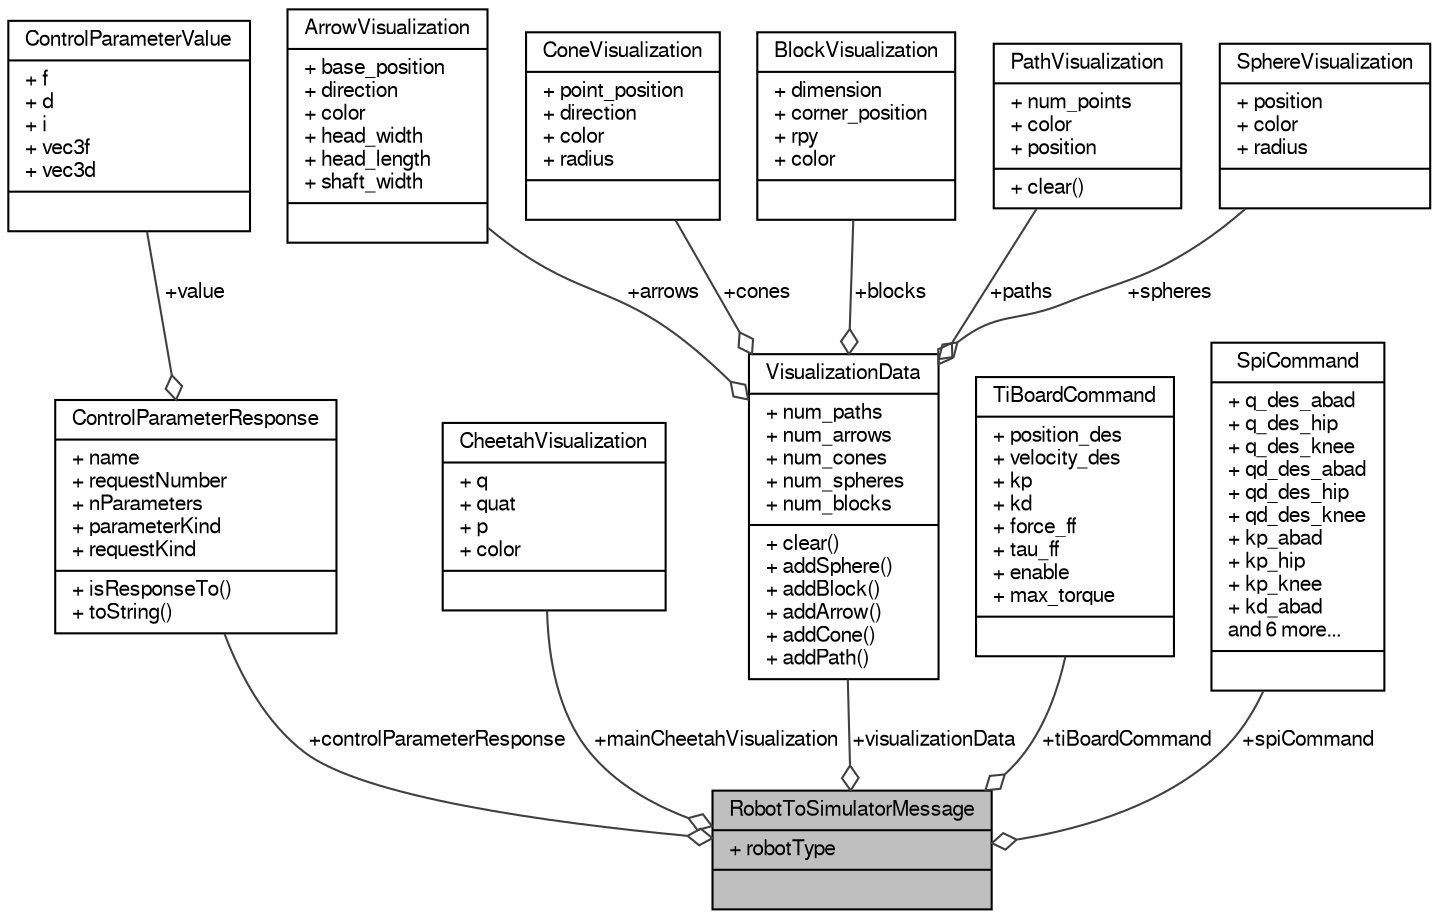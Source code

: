 digraph "RobotToSimulatorMessage"
{
  edge [fontname="FreeSans",fontsize="10",labelfontname="FreeSans",labelfontsize="10"];
  node [fontname="FreeSans",fontsize="10",shape=record];
  Node1 [label="{RobotToSimulatorMessage\n|+ robotType\l|}",height=0.2,width=0.4,color="black", fillcolor="grey75", style="filled", fontcolor="black"];
  Node2 -> Node1 [color="grey25",fontsize="10",style="solid",label=" +controlParameterResponse" ,arrowhead="odiamond",fontname="FreeSans"];
  Node2 [label="{ControlParameterResponse\n|+ name\l+ requestNumber\l+ nParameters\l+ parameterKind\l+ requestKind\l|+ isResponseTo()\l+ toString()\l}",height=0.2,width=0.4,color="black", fillcolor="white", style="filled",URL="$d4/d34/struct_control_parameter_response.html"];
  Node3 -> Node2 [color="grey25",fontsize="10",style="solid",label=" +value" ,arrowhead="odiamond",fontname="FreeSans"];
  Node3 [label="{ControlParameterValue\n|+ f\l+ d\l+ i\l+ vec3f\l+ vec3d\l|}",height=0.2,width=0.4,color="black", fillcolor="white", style="filled",URL="$df/df2/union_control_parameter_value.html"];
  Node4 -> Node1 [color="grey25",fontsize="10",style="solid",label=" +mainCheetahVisualization" ,arrowhead="odiamond",fontname="FreeSans"];
  Node4 [label="{CheetahVisualization\n|+ q\l+ quat\l+ p\l+ color\l|}",height=0.2,width=0.4,color="black", fillcolor="white", style="filled",URL="$d0/d6d/struct_cheetah_visualization.html"];
  Node5 -> Node1 [color="grey25",fontsize="10",style="solid",label=" +visualizationData" ,arrowhead="odiamond",fontname="FreeSans"];
  Node5 [label="{VisualizationData\n|+ num_paths\l+ num_arrows\l+ num_cones\l+ num_spheres\l+ num_blocks\l|+ clear()\l+ addSphere()\l+ addBlock()\l+ addArrow()\l+ addCone()\l+ addPath()\l}",height=0.2,width=0.4,color="black", fillcolor="white", style="filled",URL="$d3/d60/struct_visualization_data.html"];
  Node6 -> Node5 [color="grey25",fontsize="10",style="solid",label=" +arrows" ,arrowhead="odiamond",fontname="FreeSans"];
  Node6 [label="{ArrowVisualization\n|+ base_position\l+ direction\l+ color\l+ head_width\l+ head_length\l+ shaft_width\l|}",height=0.2,width=0.4,color="black", fillcolor="white", style="filled",URL="$d4/d7b/struct_arrow_visualization.html"];
  Node7 -> Node5 [color="grey25",fontsize="10",style="solid",label=" +cones" ,arrowhead="odiamond",fontname="FreeSans"];
  Node7 [label="{ConeVisualization\n|+ point_position\l+ direction\l+ color\l+ radius\l|}",height=0.2,width=0.4,color="black", fillcolor="white", style="filled",URL="$df/da6/struct_cone_visualization.html"];
  Node8 -> Node5 [color="grey25",fontsize="10",style="solid",label=" +blocks" ,arrowhead="odiamond",fontname="FreeSans"];
  Node8 [label="{BlockVisualization\n|+ dimension\l+ corner_position\l+ rpy\l+ color\l|}",height=0.2,width=0.4,color="black", fillcolor="white", style="filled",URL="$d5/d38/struct_block_visualization.html"];
  Node9 -> Node5 [color="grey25",fontsize="10",style="solid",label=" +paths" ,arrowhead="odiamond",fontname="FreeSans"];
  Node9 [label="{PathVisualization\n|+ num_points\l+ color\l+ position\l|+ clear()\l}",height=0.2,width=0.4,color="black", fillcolor="white", style="filled",URL="$d1/d06/struct_path_visualization.html"];
  Node10 -> Node5 [color="grey25",fontsize="10",style="solid",label=" +spheres" ,arrowhead="odiamond",fontname="FreeSans"];
  Node10 [label="{SphereVisualization\n|+ position\l+ color\l+ radius\l|}",height=0.2,width=0.4,color="black", fillcolor="white", style="filled",URL="$d7/d94/struct_sphere_visualization.html"];
  Node11 -> Node1 [color="grey25",fontsize="10",style="solid",label=" +tiBoardCommand" ,arrowhead="odiamond",fontname="FreeSans"];
  Node11 [label="{TiBoardCommand\n|+ position_des\l+ velocity_des\l+ kp\l+ kd\l+ force_ff\l+ tau_ff\l+ enable\l+ max_torque\l|}",height=0.2,width=0.4,color="black", fillcolor="white", style="filled",URL="$d8/d03/struct_ti_board_command.html"];
  Node12 -> Node1 [color="grey25",fontsize="10",style="solid",label=" +spiCommand" ,arrowhead="odiamond",fontname="FreeSans"];
  Node12 [label="{SpiCommand\n|+ q_des_abad\l+ q_des_hip\l+ q_des_knee\l+ qd_des_abad\l+ qd_des_hip\l+ qd_des_knee\l+ kp_abad\l+ kp_hip\l+ kp_knee\l+ kd_abad\land 6 more...\l|}",height=0.2,width=0.4,color="black", fillcolor="white", style="filled",URL="$d0/ddd/struct_spi_command.html"];
}

